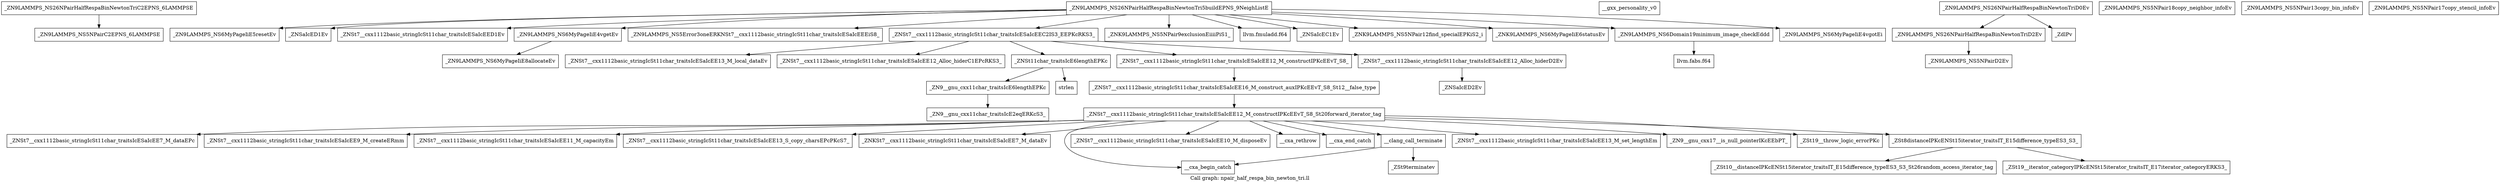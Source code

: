 digraph "Call graph: npair_half_respa_bin_newton_tri.ll" {
	label="Call graph: npair_half_respa_bin_newton_tri.ll";

	Node0x560f3443b430 [shape=record,label="{_ZN9LAMMPS_NS26NPairHalfRespaBinNewtonTriC2EPNS_6LAMMPSE}"];
	Node0x560f3443b430 -> Node0x560f343dae90;
	Node0x560f343dae90 [shape=record,label="{_ZN9LAMMPS_NS5NPairC2EPNS_6LAMMPSE}"];
	Node0x560f3443bac0 [shape=record,label="{_ZN9LAMMPS_NS26NPairHalfRespaBinNewtonTri5buildEPNS_9NeighListE}"];
	Node0x560f3443bac0 -> Node0x560f3443b5c0;
	Node0x560f3443bac0 -> Node0x560f343e4c10;
	Node0x560f3443bac0 -> Node0x560f343e3360;
	Node0x560f3443bac0 -> Node0x560f3443b470;
	Node0x560f3443bac0 -> Node0x560f343fe330;
	Node0x560f3443bac0 -> Node0x560f3442e220;
	Node0x560f3443bac0 -> Node0x560f343de810;
	Node0x560f3443bac0 -> Node0x560f34430a20;
	Node0x560f3443bac0 -> Node0x560f343df310;
	Node0x560f3443bac0 -> Node0x560f343f6f50;
	Node0x560f3443bac0 -> Node0x560f343dde70;
	Node0x560f3443bac0 -> Node0x560f3441ab90;
	Node0x560f3443bac0 -> Node0x560f343df280;
	Node0x560f3443b5c0 [shape=record,label="{_ZN9LAMMPS_NS6MyPageIiE5resetEv}"];
	Node0x560f343e4c10 [shape=record,label="{_ZNSaIcED1Ev}"];
	Node0x560f3443b470 [shape=record,label="{_ZN9LAMMPS_NS6MyPageIiE4vgetEv}"];
	Node0x560f3443b470 -> Node0x560f343f1270;
	Node0x560f3442e810 [shape=record,label="{_ZNSt7__cxx1112basic_stringIcSt11char_traitsIcESaIcEE7_M_dataEPc}"];
	Node0x560f3442ded0 [shape=record,label="{_ZNSt7__cxx1112basic_stringIcSt11char_traitsIcESaIcEE9_M_createERmm}"];
	Node0x560f34446ce0 [shape=record,label="{_ZNSt7__cxx1112basic_stringIcSt11char_traitsIcESaIcEE11_M_capacityEm}"];
	Node0x560f34446de0 [shape=record,label="{_ZNSt7__cxx1112basic_stringIcSt11char_traitsIcESaIcEE13_S_copy_charsEPcPKcS7_}"];
	Node0x560f34446d60 [shape=record,label="{_ZNKSt7__cxx1112basic_stringIcSt11char_traitsIcESaIcEE7_M_dataEv}"];
	Node0x560f34446e60 [shape=record,label="{__cxa_begin_catch}"];
	Node0x560f34446ee0 [shape=record,label="{_ZNSt7__cxx1112basic_stringIcSt11char_traitsIcESaIcEE10_M_disposeEv}"];
	Node0x560f34446f60 [shape=record,label="{__cxa_rethrow}"];
	Node0x560f34446fe0 [shape=record,label="{__cxa_end_catch}"];
	Node0x560f3442f490 [shape=record,label="{__clang_call_terminate}"];
	Node0x560f3442f490 -> Node0x560f34446e60;
	Node0x560f3442f490 -> Node0x560f34428ea0;
	Node0x560f34428ea0 [shape=record,label="{_ZSt9terminatev}"];
	Node0x560f3442ff40 [shape=record,label="{_ZNSt7__cxx1112basic_stringIcSt11char_traitsIcESaIcEE13_M_set_lengthEm}"];
	Node0x560f34414550 [shape=record,label="{_ZSt10__distanceIPKcENSt15iterator_traitsIT_E15difference_typeES3_S3_St26random_access_iterator_tag}"];
	Node0x560f3442f910 [shape=record,label="{_ZSt19__iterator_categoryIPKcENSt15iterator_traitsIT_E17iterator_categoryERKS3_}"];
	Node0x560f34427430 [shape=record,label="{_ZN9__gnu_cxx11char_traitsIcE6lengthEPKc}"];
	Node0x560f34427430 -> Node0x560f3440d3b0;
	Node0x560f343f9920 [shape=record,label="{strlen}"];
	Node0x560f3440d3b0 [shape=record,label="{_ZN9__gnu_cxx11char_traitsIcE2eqERKcS3_}"];
	Node0x560f34429030 [shape=record,label="{_ZNSaIcED2Ev}"];
	Node0x560f343de810 [shape=record,label="{_ZNK9LAMMPS_NS5NPair9exclusionEiiiiPiS1_}"];
	Node0x560f34430a20 [shape=record,label="{llvm.fmuladd.f64}"];
	Node0x560f343f6f50 [shape=record,label="{_ZNK9LAMMPS_NS5NPair12find_specialEPKiS2_i}"];
	Node0x560f3441ab90 [shape=record,label="{_ZN9LAMMPS_NS6Domain19minimum_image_checkEddd}"];
	Node0x560f3441ab90 -> Node0x560f343f2420;
	Node0x560f343df280 [shape=record,label="{_ZN9LAMMPS_NS6MyPageIiE4vgotEi}"];
	Node0x560f343dde70 [shape=record,label="{_ZNK9LAMMPS_NS6MyPageIiE6statusEv}"];
	Node0x560f343fe330 [shape=record,label="{_ZN9LAMMPS_NS5Error3oneERKNSt7__cxx1112basic_stringIcSt11char_traitsIcESaIcEEEiS8_}"];
	Node0x560f343df310 [shape=record,label="{_ZNSaIcEC1Ev}"];
	Node0x560f3442e220 [shape=record,label="{_ZNSt7__cxx1112basic_stringIcSt11char_traitsIcESaIcEEC2IS3_EEPKcRKS3_}"];
	Node0x560f3442e220 -> Node0x560f343f7f40;
	Node0x560f3442e220 -> Node0x560f343fc7b0;
	Node0x560f3442e220 -> Node0x560f3442a4f0;
	Node0x560f3442e220 -> Node0x560f34402820;
	Node0x560f3442e220 -> Node0x560f3442e4a0;
	Node0x560f3440bdd0 [shape=record,label="{__gxx_personality_v0}"];
	Node0x560f343e3360 [shape=record,label="{_ZNSt7__cxx1112basic_stringIcSt11char_traitsIcESaIcEED1Ev}"];
	Node0x560f3440dc20 [shape=record,label="{_ZN9LAMMPS_NS26NPairHalfRespaBinNewtonTriD2Ev}"];
	Node0x560f3440dc20 -> Node0x560f3440f300;
	Node0x560f34413660 [shape=record,label="{_ZN9LAMMPS_NS26NPairHalfRespaBinNewtonTriD0Ev}"];
	Node0x560f34413660 -> Node0x560f3440dc20;
	Node0x560f34413660 -> Node0x560f34415a40;
	Node0x560f344162a0 [shape=record,label="{_ZN9LAMMPS_NS5NPair18copy_neighbor_infoEv}"];
	Node0x560f34416b30 [shape=record,label="{_ZN9LAMMPS_NS5NPair13copy_bin_infoEv}"];
	Node0x560f3441ac60 [shape=record,label="{_ZN9LAMMPS_NS5NPair17copy_stencil_infoEv}"];
	Node0x560f343f2420 [shape=record,label="{llvm.fabs.f64}"];
	Node0x560f3440f300 [shape=record,label="{_ZN9LAMMPS_NS5NPairD2Ev}"];
	Node0x560f34415a40 [shape=record,label="{_ZdlPv}"];
	Node0x560f343f1270 [shape=record,label="{_ZN9LAMMPS_NS6MyPageIiE8allocateEv}"];
	Node0x560f343f7f40 [shape=record,label="{_ZNSt7__cxx1112basic_stringIcSt11char_traitsIcESaIcEE13_M_local_dataEv}"];
	Node0x560f343fc7b0 [shape=record,label="{_ZNSt7__cxx1112basic_stringIcSt11char_traitsIcESaIcEE12_Alloc_hiderC1EPcRKS3_}"];
	Node0x560f34402820 [shape=record,label="{_ZNSt7__cxx1112basic_stringIcSt11char_traitsIcESaIcEE12_M_constructIPKcEEvT_S8_}"];
	Node0x560f34402820 -> Node0x560f34425740;
	Node0x560f3442a4f0 [shape=record,label="{_ZNSt11char_traitsIcE6lengthEPKc}"];
	Node0x560f3442a4f0 -> Node0x560f34427430;
	Node0x560f3442a4f0 -> Node0x560f343f9920;
	Node0x560f3442e4a0 [shape=record,label="{_ZNSt7__cxx1112basic_stringIcSt11char_traitsIcESaIcEE12_Alloc_hiderD2Ev}"];
	Node0x560f3442e4a0 -> Node0x560f34429030;
	Node0x560f34425740 [shape=record,label="{_ZNSt7__cxx1112basic_stringIcSt11char_traitsIcESaIcEE16_M_construct_auxIPKcEEvT_S8_St12__false_type}"];
	Node0x560f34425740 -> Node0x560f34426330;
	Node0x560f34426330 [shape=record,label="{_ZNSt7__cxx1112basic_stringIcSt11char_traitsIcESaIcEE12_M_constructIPKcEEvT_S8_St20forward_iterator_tag}"];
	Node0x560f34426330 -> Node0x560f3442b1c0;
	Node0x560f34426330 -> Node0x560f3442bc90;
	Node0x560f34426330 -> Node0x560f3442d310;
	Node0x560f34426330 -> Node0x560f3442ded0;
	Node0x560f34426330 -> Node0x560f3442e810;
	Node0x560f34426330 -> Node0x560f34446ce0;
	Node0x560f34426330 -> Node0x560f34446d60;
	Node0x560f34426330 -> Node0x560f34446de0;
	Node0x560f34426330 -> Node0x560f34446e60;
	Node0x560f34426330 -> Node0x560f34446ee0;
	Node0x560f34426330 -> Node0x560f34446f60;
	Node0x560f34426330 -> Node0x560f34446fe0;
	Node0x560f34426330 -> Node0x560f3442ff40;
	Node0x560f34426330 -> Node0x560f3442f490;
	Node0x560f3442b1c0 [shape=record,label="{_ZN9__gnu_cxx17__is_null_pointerIKcEEbPT_}"];
	Node0x560f3442bc90 [shape=record,label="{_ZSt19__throw_logic_errorPKc}"];
	Node0x560f3442d310 [shape=record,label="{_ZSt8distanceIPKcENSt15iterator_traitsIT_E15difference_typeES3_S3_}"];
	Node0x560f3442d310 -> Node0x560f3442f910;
	Node0x560f3442d310 -> Node0x560f34414550;
}
